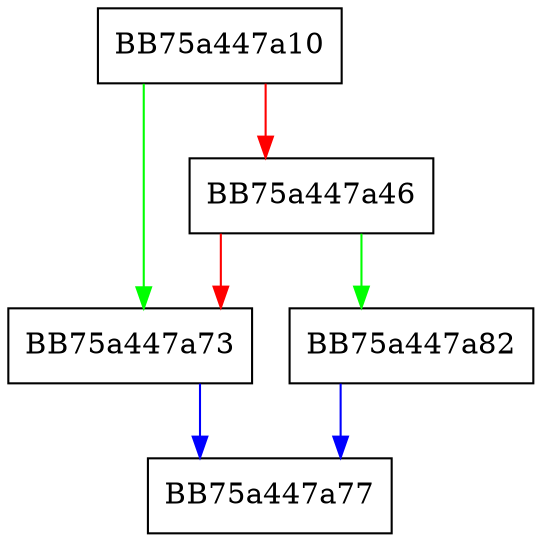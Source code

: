digraph GetSsfOverlayOffset {
  node [shape="box"];
  graph [splines=ortho];
  BB75a447a10 -> BB75a447a73 [color="green"];
  BB75a447a10 -> BB75a447a46 [color="red"];
  BB75a447a46 -> BB75a447a82 [color="green"];
  BB75a447a46 -> BB75a447a73 [color="red"];
  BB75a447a73 -> BB75a447a77 [color="blue"];
  BB75a447a82 -> BB75a447a77 [color="blue"];
}